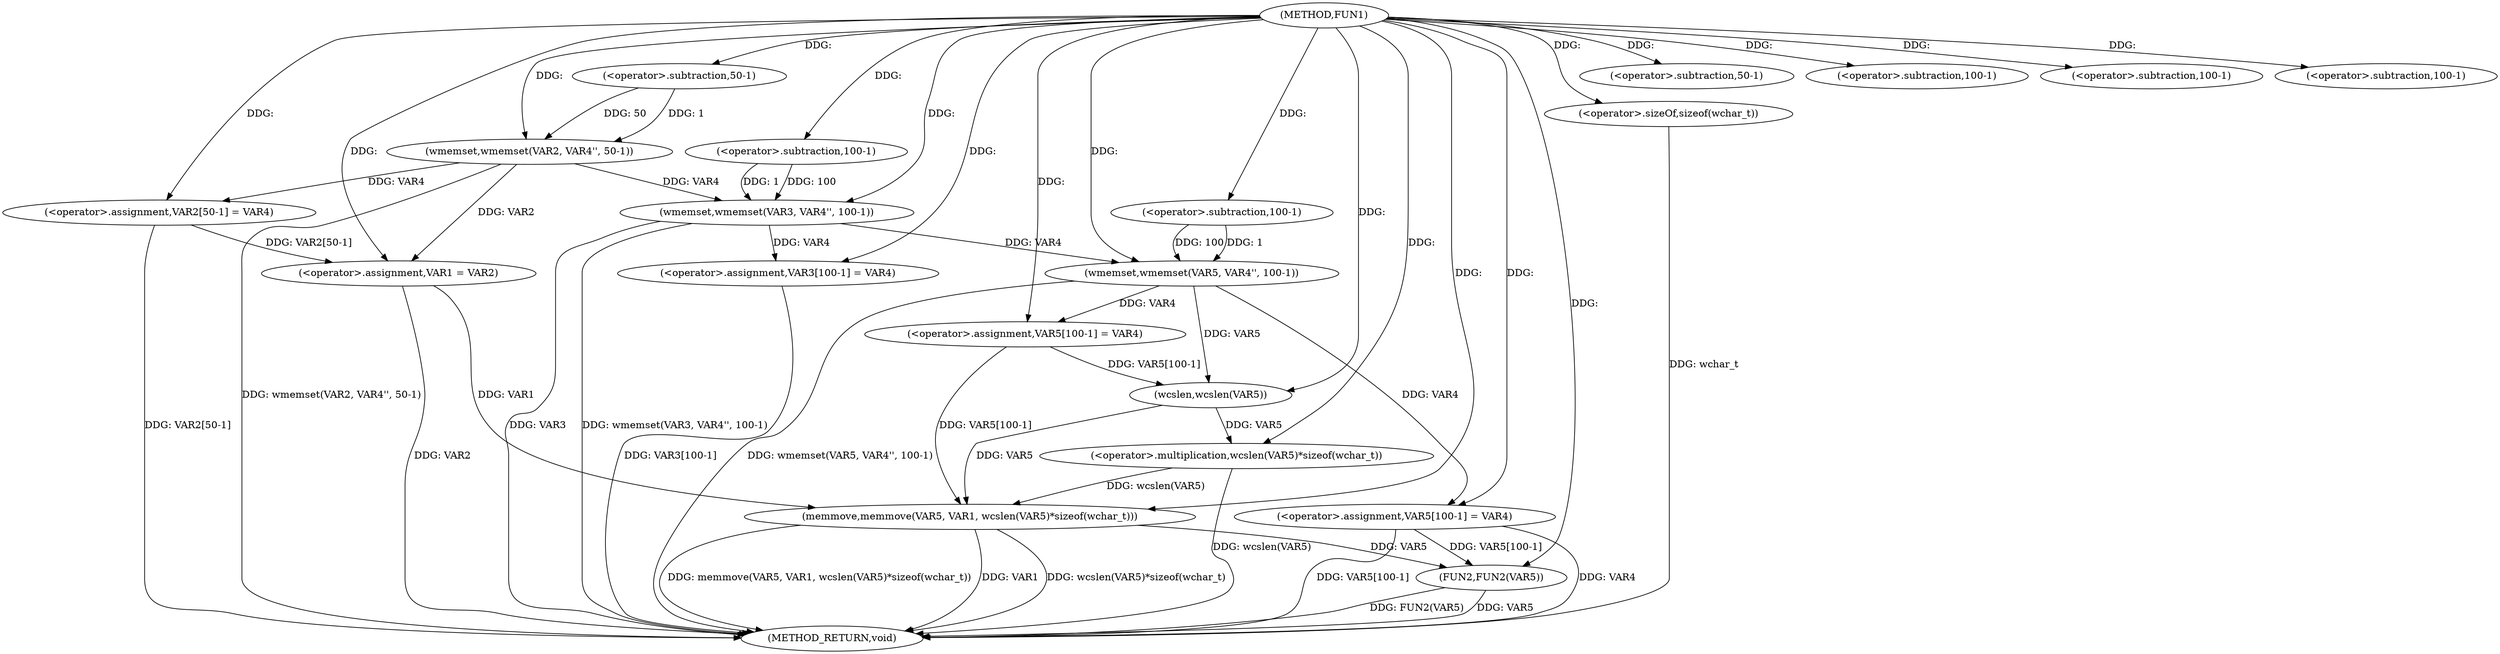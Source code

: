 digraph FUN1 {  
"1000100" [label = "(METHOD,FUN1)" ]
"1000166" [label = "(METHOD_RETURN,void)" ]
"1000105" [label = "(wmemset,wmemset(VAR2, VAR4'', 50-1))" ]
"1000108" [label = "(<operator>.subtraction,50-1)" ]
"1000111" [label = "(<operator>.assignment,VAR2[50-1] = VAR4)" ]
"1000114" [label = "(<operator>.subtraction,50-1)" ]
"1000118" [label = "(wmemset,wmemset(VAR3, VAR4'', 100-1))" ]
"1000121" [label = "(<operator>.subtraction,100-1)" ]
"1000124" [label = "(<operator>.assignment,VAR3[100-1] = VAR4)" ]
"1000127" [label = "(<operator>.subtraction,100-1)" ]
"1000131" [label = "(<operator>.assignment,VAR1 = VAR2)" ]
"1000136" [label = "(wmemset,wmemset(VAR5, VAR4'', 100-1))" ]
"1000139" [label = "(<operator>.subtraction,100-1)" ]
"1000142" [label = "(<operator>.assignment,VAR5[100-1] = VAR4)" ]
"1000145" [label = "(<operator>.subtraction,100-1)" ]
"1000149" [label = "(memmove,memmove(VAR5, VAR1, wcslen(VAR5)*sizeof(wchar_t)))" ]
"1000152" [label = "(<operator>.multiplication,wcslen(VAR5)*sizeof(wchar_t))" ]
"1000153" [label = "(wcslen,wcslen(VAR5))" ]
"1000155" [label = "(<operator>.sizeOf,sizeof(wchar_t))" ]
"1000157" [label = "(<operator>.assignment,VAR5[100-1] = VAR4)" ]
"1000160" [label = "(<operator>.subtraction,100-1)" ]
"1000164" [label = "(FUN2,FUN2(VAR5))" ]
  "1000164" -> "1000166"  [ label = "DDG: FUN2(VAR5)"] 
  "1000124" -> "1000166"  [ label = "DDG: VAR3[100-1]"] 
  "1000149" -> "1000166"  [ label = "DDG: VAR1"] 
  "1000105" -> "1000166"  [ label = "DDG: wmemset(VAR2, VAR4'', 50-1)"] 
  "1000149" -> "1000166"  [ label = "DDG: wcslen(VAR5)*sizeof(wchar_t)"] 
  "1000149" -> "1000166"  [ label = "DDG: memmove(VAR5, VAR1, wcslen(VAR5)*sizeof(wchar_t))"] 
  "1000152" -> "1000166"  [ label = "DDG: wcslen(VAR5)"] 
  "1000118" -> "1000166"  [ label = "DDG: wmemset(VAR3, VAR4'', 100-1)"] 
  "1000136" -> "1000166"  [ label = "DDG: wmemset(VAR5, VAR4'', 100-1)"] 
  "1000155" -> "1000166"  [ label = "DDG: wchar_t"] 
  "1000118" -> "1000166"  [ label = "DDG: VAR3"] 
  "1000157" -> "1000166"  [ label = "DDG: VAR4"] 
  "1000157" -> "1000166"  [ label = "DDG: VAR5[100-1]"] 
  "1000131" -> "1000166"  [ label = "DDG: VAR2"] 
  "1000111" -> "1000166"  [ label = "DDG: VAR2[50-1]"] 
  "1000164" -> "1000166"  [ label = "DDG: VAR5"] 
  "1000100" -> "1000105"  [ label = "DDG: "] 
  "1000108" -> "1000105"  [ label = "DDG: 50"] 
  "1000108" -> "1000105"  [ label = "DDG: 1"] 
  "1000100" -> "1000108"  [ label = "DDG: "] 
  "1000105" -> "1000111"  [ label = "DDG: VAR4"] 
  "1000100" -> "1000111"  [ label = "DDG: "] 
  "1000100" -> "1000114"  [ label = "DDG: "] 
  "1000100" -> "1000118"  [ label = "DDG: "] 
  "1000105" -> "1000118"  [ label = "DDG: VAR4"] 
  "1000121" -> "1000118"  [ label = "DDG: 100"] 
  "1000121" -> "1000118"  [ label = "DDG: 1"] 
  "1000100" -> "1000121"  [ label = "DDG: "] 
  "1000118" -> "1000124"  [ label = "DDG: VAR4"] 
  "1000100" -> "1000124"  [ label = "DDG: "] 
  "1000100" -> "1000127"  [ label = "DDG: "] 
  "1000111" -> "1000131"  [ label = "DDG: VAR2[50-1]"] 
  "1000105" -> "1000131"  [ label = "DDG: VAR2"] 
  "1000100" -> "1000131"  [ label = "DDG: "] 
  "1000100" -> "1000136"  [ label = "DDG: "] 
  "1000118" -> "1000136"  [ label = "DDG: VAR4"] 
  "1000139" -> "1000136"  [ label = "DDG: 100"] 
  "1000139" -> "1000136"  [ label = "DDG: 1"] 
  "1000100" -> "1000139"  [ label = "DDG: "] 
  "1000136" -> "1000142"  [ label = "DDG: VAR4"] 
  "1000100" -> "1000142"  [ label = "DDG: "] 
  "1000100" -> "1000145"  [ label = "DDG: "] 
  "1000153" -> "1000149"  [ label = "DDG: VAR5"] 
  "1000142" -> "1000149"  [ label = "DDG: VAR5[100-1]"] 
  "1000100" -> "1000149"  [ label = "DDG: "] 
  "1000131" -> "1000149"  [ label = "DDG: VAR1"] 
  "1000152" -> "1000149"  [ label = "DDG: wcslen(VAR5)"] 
  "1000153" -> "1000152"  [ label = "DDG: VAR5"] 
  "1000142" -> "1000153"  [ label = "DDG: VAR5[100-1]"] 
  "1000136" -> "1000153"  [ label = "DDG: VAR5"] 
  "1000100" -> "1000153"  [ label = "DDG: "] 
  "1000100" -> "1000152"  [ label = "DDG: "] 
  "1000100" -> "1000155"  [ label = "DDG: "] 
  "1000100" -> "1000157"  [ label = "DDG: "] 
  "1000136" -> "1000157"  [ label = "DDG: VAR4"] 
  "1000100" -> "1000160"  [ label = "DDG: "] 
  "1000157" -> "1000164"  [ label = "DDG: VAR5[100-1]"] 
  "1000149" -> "1000164"  [ label = "DDG: VAR5"] 
  "1000100" -> "1000164"  [ label = "DDG: "] 
}

